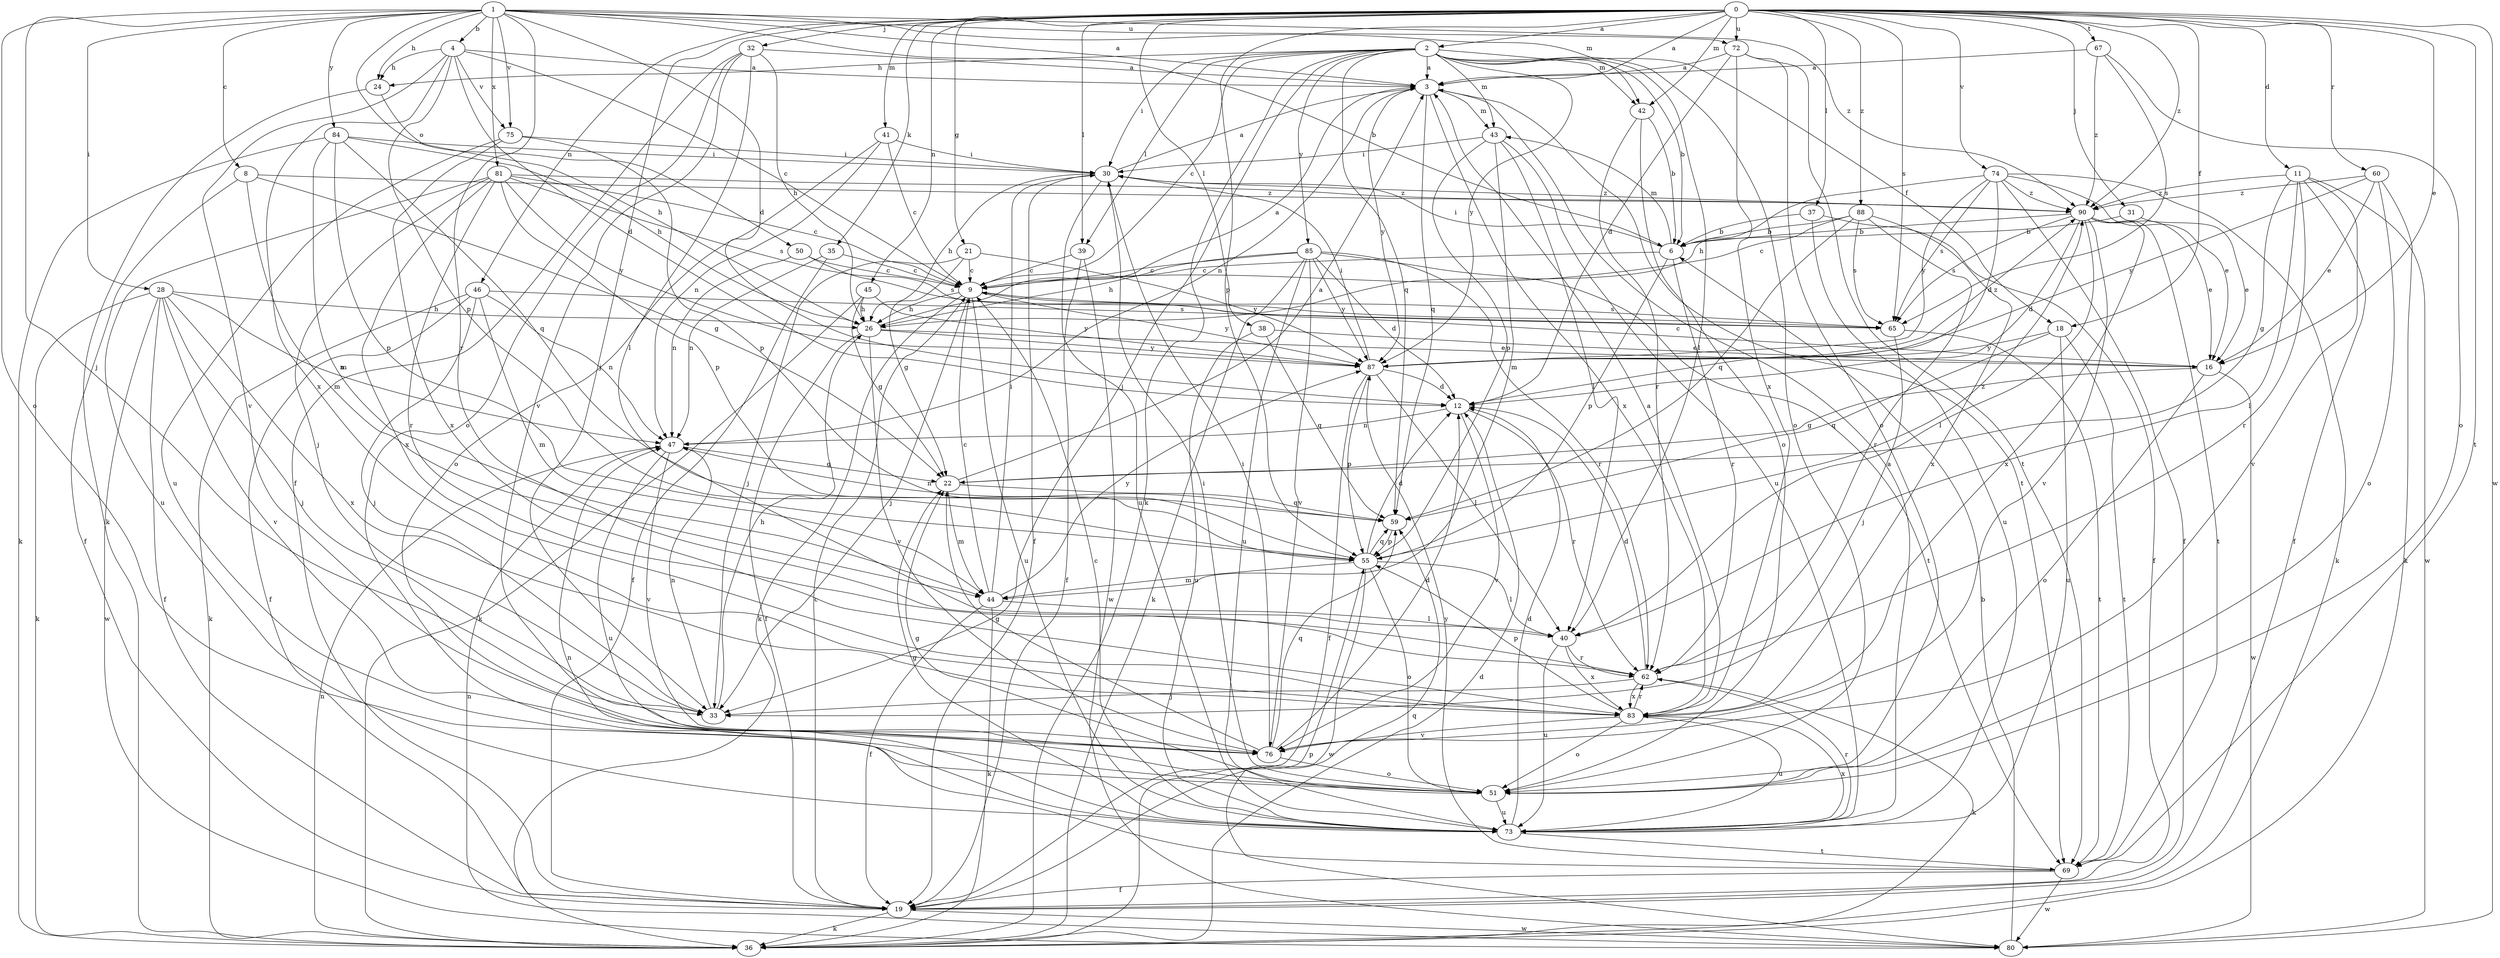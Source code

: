 strict digraph  {
0;
1;
2;
3;
4;
6;
8;
9;
11;
12;
16;
18;
19;
21;
22;
24;
26;
28;
30;
31;
32;
33;
35;
36;
37;
38;
39;
40;
41;
42;
43;
44;
45;
46;
47;
50;
51;
55;
59;
60;
62;
65;
67;
69;
72;
73;
74;
75;
76;
80;
81;
83;
84;
85;
87;
88;
90;
0 -> 2  [label=a];
0 -> 3  [label=a];
0 -> 11  [label=d];
0 -> 16  [label=e];
0 -> 18  [label=f];
0 -> 21  [label=g];
0 -> 31  [label=j];
0 -> 32  [label=j];
0 -> 33  [label=j];
0 -> 35  [label=k];
0 -> 37  [label=l];
0 -> 38  [label=l];
0 -> 39  [label=l];
0 -> 41  [label=m];
0 -> 42  [label=m];
0 -> 45  [label=n];
0 -> 46  [label=n];
0 -> 55  [label=p];
0 -> 60  [label=r];
0 -> 65  [label=s];
0 -> 67  [label=t];
0 -> 69  [label=t];
0 -> 72  [label=u];
0 -> 74  [label=v];
0 -> 80  [label=w];
0 -> 88  [label=z];
0 -> 90  [label=z];
1 -> 3  [label=a];
1 -> 4  [label=b];
1 -> 6  [label=b];
1 -> 8  [label=c];
1 -> 12  [label=d];
1 -> 24  [label=h];
1 -> 28  [label=i];
1 -> 33  [label=j];
1 -> 42  [label=m];
1 -> 50  [label=o];
1 -> 51  [label=o];
1 -> 62  [label=r];
1 -> 72  [label=u];
1 -> 75  [label=v];
1 -> 81  [label=x];
1 -> 84  [label=y];
1 -> 90  [label=z];
2 -> 3  [label=a];
2 -> 6  [label=b];
2 -> 9  [label=c];
2 -> 18  [label=f];
2 -> 24  [label=h];
2 -> 30  [label=i];
2 -> 33  [label=j];
2 -> 36  [label=k];
2 -> 39  [label=l];
2 -> 40  [label=l];
2 -> 42  [label=m];
2 -> 43  [label=m];
2 -> 51  [label=o];
2 -> 59  [label=q];
2 -> 85  [label=y];
2 -> 87  [label=y];
3 -> 43  [label=m];
3 -> 47  [label=n];
3 -> 59  [label=q];
3 -> 69  [label=t];
3 -> 83  [label=x];
3 -> 87  [label=y];
4 -> 3  [label=a];
4 -> 9  [label=c];
4 -> 12  [label=d];
4 -> 24  [label=h];
4 -> 55  [label=p];
4 -> 75  [label=v];
4 -> 76  [label=v];
4 -> 83  [label=x];
6 -> 9  [label=c];
6 -> 30  [label=i];
6 -> 43  [label=m];
6 -> 55  [label=p];
6 -> 62  [label=r];
8 -> 19  [label=f];
8 -> 22  [label=g];
8 -> 44  [label=m];
8 -> 90  [label=z];
9 -> 26  [label=h];
9 -> 33  [label=j];
9 -> 36  [label=k];
9 -> 65  [label=s];
9 -> 73  [label=u];
9 -> 87  [label=y];
11 -> 19  [label=f];
11 -> 22  [label=g];
11 -> 40  [label=l];
11 -> 62  [label=r];
11 -> 76  [label=v];
11 -> 80  [label=w];
11 -> 90  [label=z];
12 -> 47  [label=n];
12 -> 62  [label=r];
12 -> 76  [label=v];
16 -> 9  [label=c];
16 -> 22  [label=g];
16 -> 51  [label=o];
16 -> 80  [label=w];
18 -> 59  [label=q];
18 -> 69  [label=t];
18 -> 73  [label=u];
18 -> 87  [label=y];
19 -> 9  [label=c];
19 -> 36  [label=k];
19 -> 59  [label=q];
19 -> 80  [label=w];
21 -> 9  [label=c];
21 -> 22  [label=g];
21 -> 33  [label=j];
21 -> 87  [label=y];
22 -> 3  [label=a];
22 -> 44  [label=m];
22 -> 59  [label=q];
24 -> 26  [label=h];
24 -> 36  [label=k];
26 -> 3  [label=a];
26 -> 16  [label=e];
26 -> 19  [label=f];
26 -> 76  [label=v];
26 -> 87  [label=y];
28 -> 19  [label=f];
28 -> 26  [label=h];
28 -> 33  [label=j];
28 -> 36  [label=k];
28 -> 47  [label=n];
28 -> 76  [label=v];
28 -> 80  [label=w];
28 -> 83  [label=x];
30 -> 3  [label=a];
30 -> 19  [label=f];
30 -> 26  [label=h];
30 -> 73  [label=u];
30 -> 90  [label=z];
31 -> 6  [label=b];
31 -> 16  [label=e];
32 -> 3  [label=a];
32 -> 19  [label=f];
32 -> 26  [label=h];
32 -> 40  [label=l];
32 -> 51  [label=o];
32 -> 76  [label=v];
33 -> 26  [label=h];
33 -> 47  [label=n];
35 -> 9  [label=c];
35 -> 19  [label=f];
35 -> 47  [label=n];
36 -> 12  [label=d];
36 -> 47  [label=n];
36 -> 55  [label=p];
37 -> 6  [label=b];
37 -> 19  [label=f];
37 -> 73  [label=u];
38 -> 16  [label=e];
38 -> 59  [label=q];
38 -> 73  [label=u];
39 -> 9  [label=c];
39 -> 19  [label=f];
39 -> 80  [label=w];
40 -> 62  [label=r];
40 -> 73  [label=u];
40 -> 83  [label=x];
41 -> 9  [label=c];
41 -> 30  [label=i];
41 -> 47  [label=n];
41 -> 51  [label=o];
42 -> 6  [label=b];
42 -> 51  [label=o];
42 -> 62  [label=r];
43 -> 30  [label=i];
43 -> 40  [label=l];
43 -> 44  [label=m];
43 -> 55  [label=p];
43 -> 73  [label=u];
44 -> 9  [label=c];
44 -> 19  [label=f];
44 -> 30  [label=i];
44 -> 36  [label=k];
44 -> 40  [label=l];
44 -> 87  [label=y];
45 -> 22  [label=g];
45 -> 26  [label=h];
45 -> 36  [label=k];
45 -> 87  [label=y];
46 -> 19  [label=f];
46 -> 33  [label=j];
46 -> 36  [label=k];
46 -> 44  [label=m];
46 -> 47  [label=n];
46 -> 65  [label=s];
47 -> 22  [label=g];
47 -> 73  [label=u];
47 -> 76  [label=v];
50 -> 9  [label=c];
50 -> 47  [label=n];
50 -> 65  [label=s];
51 -> 22  [label=g];
51 -> 30  [label=i];
51 -> 73  [label=u];
55 -> 12  [label=d];
55 -> 40  [label=l];
55 -> 44  [label=m];
55 -> 51  [label=o];
55 -> 59  [label=q];
55 -> 80  [label=w];
55 -> 90  [label=z];
59 -> 47  [label=n];
59 -> 55  [label=p];
60 -> 16  [label=e];
60 -> 36  [label=k];
60 -> 51  [label=o];
60 -> 87  [label=y];
60 -> 90  [label=z];
62 -> 12  [label=d];
62 -> 33  [label=j];
62 -> 36  [label=k];
62 -> 83  [label=x];
65 -> 33  [label=j];
65 -> 69  [label=t];
67 -> 3  [label=a];
67 -> 51  [label=o];
67 -> 65  [label=s];
67 -> 90  [label=z];
69 -> 19  [label=f];
69 -> 47  [label=n];
69 -> 80  [label=w];
69 -> 87  [label=y];
72 -> 3  [label=a];
72 -> 12  [label=d];
72 -> 51  [label=o];
72 -> 69  [label=t];
72 -> 83  [label=x];
73 -> 3  [label=a];
73 -> 9  [label=c];
73 -> 12  [label=d];
73 -> 22  [label=g];
73 -> 62  [label=r];
73 -> 69  [label=t];
73 -> 83  [label=x];
74 -> 12  [label=d];
74 -> 16  [label=e];
74 -> 19  [label=f];
74 -> 26  [label=h];
74 -> 36  [label=k];
74 -> 65  [label=s];
74 -> 87  [label=y];
74 -> 90  [label=z];
75 -> 30  [label=i];
75 -> 55  [label=p];
75 -> 73  [label=u];
75 -> 83  [label=x];
76 -> 12  [label=d];
76 -> 22  [label=g];
76 -> 30  [label=i];
76 -> 51  [label=o];
76 -> 59  [label=q];
80 -> 6  [label=b];
80 -> 47  [label=n];
81 -> 9  [label=c];
81 -> 33  [label=j];
81 -> 55  [label=p];
81 -> 62  [label=r];
81 -> 65  [label=s];
81 -> 73  [label=u];
81 -> 83  [label=x];
81 -> 87  [label=y];
81 -> 90  [label=z];
83 -> 3  [label=a];
83 -> 51  [label=o];
83 -> 55  [label=p];
83 -> 62  [label=r];
83 -> 73  [label=u];
83 -> 76  [label=v];
84 -> 26  [label=h];
84 -> 30  [label=i];
84 -> 36  [label=k];
84 -> 44  [label=m];
84 -> 55  [label=p];
84 -> 59  [label=q];
85 -> 9  [label=c];
85 -> 12  [label=d];
85 -> 26  [label=h];
85 -> 36  [label=k];
85 -> 62  [label=r];
85 -> 69  [label=t];
85 -> 73  [label=u];
85 -> 76  [label=v];
85 -> 87  [label=y];
87 -> 12  [label=d];
87 -> 19  [label=f];
87 -> 30  [label=i];
87 -> 40  [label=l];
87 -> 55  [label=p];
87 -> 90  [label=z];
88 -> 6  [label=b];
88 -> 9  [label=c];
88 -> 59  [label=q];
88 -> 62  [label=r];
88 -> 65  [label=s];
88 -> 83  [label=x];
90 -> 6  [label=b];
90 -> 12  [label=d];
90 -> 16  [label=e];
90 -> 40  [label=l];
90 -> 65  [label=s];
90 -> 69  [label=t];
90 -> 76  [label=v];
90 -> 83  [label=x];
}
